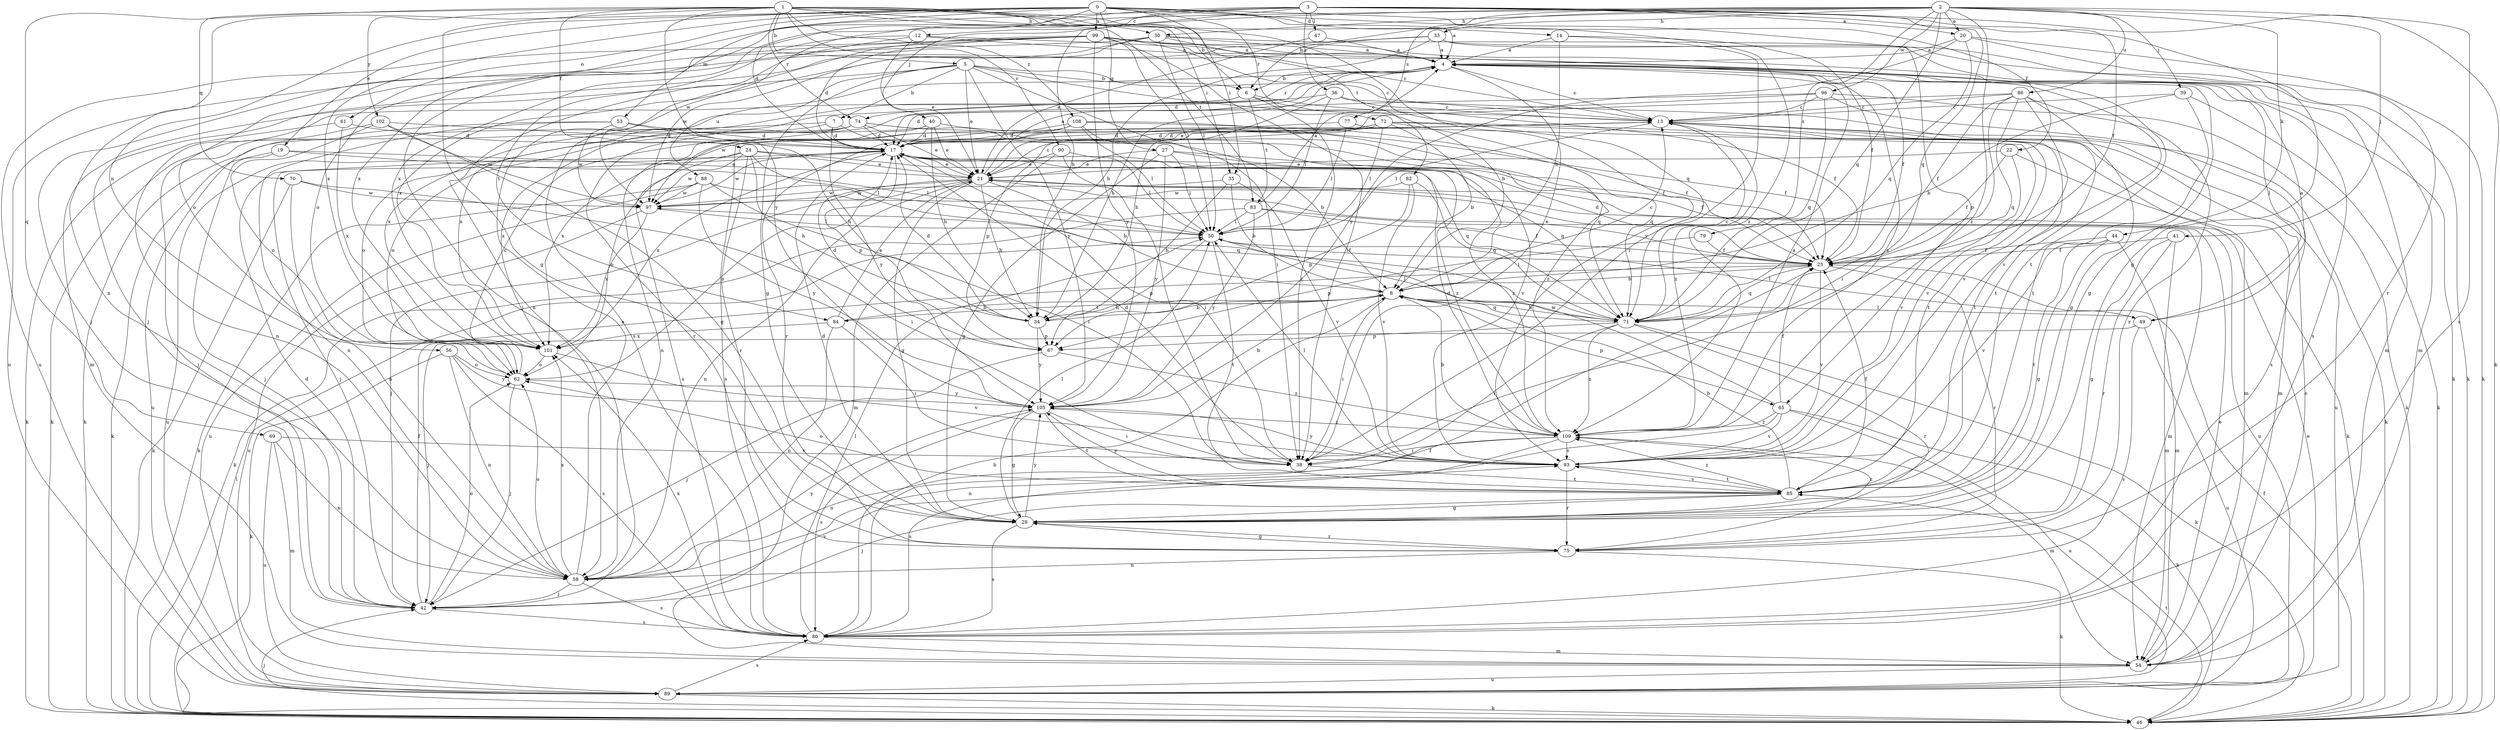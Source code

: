 strict digraph  {
0;
1;
2;
3;
4;
5;
6;
7;
8;
12;
13;
14;
17;
19;
20;
21;
22;
24;
25;
27;
29;
30;
33;
34;
35;
36;
38;
39;
40;
41;
42;
44;
46;
47;
49;
50;
53;
54;
56;
58;
61;
62;
65;
67;
69;
70;
71;
72;
74;
75;
77;
79;
80;
82;
83;
84;
85;
86;
88;
89;
90;
93;
96;
97;
99;
101;
102;
105;
108;
109;
0 -> 4  [label=a];
0 -> 14  [label=d];
0 -> 17  [label=d];
0 -> 19  [label=e];
0 -> 22  [label=f];
0 -> 27  [label=g];
0 -> 35  [label=i];
0 -> 53  [label=m];
0 -> 56  [label=n];
0 -> 58  [label=n];
0 -> 61  [label=o];
0 -> 65  [label=p];
0 -> 72  [label=r];
0 -> 99  [label=x];
0 -> 101  [label=x];
1 -> 5  [label=b];
1 -> 6  [label=b];
1 -> 24  [label=f];
1 -> 29  [label=g];
1 -> 30  [label=h];
1 -> 35  [label=i];
1 -> 69  [label=q];
1 -> 70  [label=q];
1 -> 74  [label=r];
1 -> 82  [label=t];
1 -> 83  [label=t];
1 -> 90  [label=v];
1 -> 93  [label=v];
1 -> 102  [label=y];
1 -> 105  [label=y];
1 -> 108  [label=z];
1 -> 109  [label=z];
2 -> 6  [label=b];
2 -> 20  [label=e];
2 -> 30  [label=h];
2 -> 33  [label=h];
2 -> 39  [label=j];
2 -> 40  [label=j];
2 -> 41  [label=j];
2 -> 44  [label=k];
2 -> 71  [label=q];
2 -> 77  [label=s];
2 -> 79  [label=s];
2 -> 80  [label=s];
2 -> 86  [label=u];
2 -> 96  [label=w];
2 -> 101  [label=x];
2 -> 109  [label=z];
3 -> 12  [label=c];
3 -> 20  [label=e];
3 -> 25  [label=f];
3 -> 29  [label=g];
3 -> 34  [label=h];
3 -> 36  [label=i];
3 -> 42  [label=j];
3 -> 46  [label=k];
3 -> 47  [label=l];
3 -> 71  [label=q];
3 -> 97  [label=w];
3 -> 101  [label=x];
4 -> 6  [label=b];
4 -> 13  [label=c];
4 -> 17  [label=d];
4 -> 25  [label=f];
4 -> 29  [label=g];
4 -> 34  [label=h];
4 -> 38  [label=i];
4 -> 49  [label=l];
4 -> 74  [label=r];
4 -> 93  [label=v];
4 -> 109  [label=z];
5 -> 6  [label=b];
5 -> 7  [label=b];
5 -> 8  [label=b];
5 -> 13  [label=c];
5 -> 21  [label=e];
5 -> 29  [label=g];
5 -> 38  [label=i];
5 -> 54  [label=m];
5 -> 88  [label=u];
5 -> 105  [label=y];
6 -> 13  [label=c];
6 -> 25  [label=f];
6 -> 38  [label=i];
6 -> 58  [label=n];
6 -> 83  [label=t];
6 -> 101  [label=x];
7 -> 17  [label=d];
7 -> 89  [label=u];
7 -> 93  [label=v];
7 -> 101  [label=x];
7 -> 105  [label=y];
8 -> 13  [label=c];
8 -> 34  [label=h];
8 -> 38  [label=i];
8 -> 49  [label=l];
8 -> 65  [label=p];
8 -> 71  [label=q];
8 -> 84  [label=t];
12 -> 4  [label=a];
12 -> 21  [label=e];
12 -> 58  [label=n];
12 -> 80  [label=s];
12 -> 84  [label=t];
13 -> 17  [label=d];
13 -> 46  [label=k];
13 -> 50  [label=l];
13 -> 54  [label=m];
13 -> 85  [label=t];
13 -> 89  [label=u];
13 -> 101  [label=x];
13 -> 109  [label=z];
14 -> 4  [label=a];
14 -> 8  [label=b];
14 -> 25  [label=f];
14 -> 38  [label=i];
17 -> 21  [label=e];
17 -> 38  [label=i];
17 -> 42  [label=j];
17 -> 67  [label=p];
17 -> 71  [label=q];
17 -> 97  [label=w];
17 -> 101  [label=x];
17 -> 109  [label=z];
19 -> 21  [label=e];
19 -> 42  [label=j];
19 -> 46  [label=k];
19 -> 50  [label=l];
20 -> 4  [label=a];
20 -> 46  [label=k];
20 -> 71  [label=q];
20 -> 75  [label=r];
20 -> 105  [label=y];
21 -> 4  [label=a];
21 -> 8  [label=b];
21 -> 13  [label=c];
21 -> 29  [label=g];
21 -> 34  [label=h];
21 -> 42  [label=j];
21 -> 58  [label=n];
21 -> 62  [label=o];
21 -> 89  [label=u];
21 -> 97  [label=w];
22 -> 21  [label=e];
22 -> 25  [label=f];
22 -> 46  [label=k];
22 -> 93  [label=v];
24 -> 21  [label=e];
24 -> 34  [label=h];
24 -> 50  [label=l];
24 -> 62  [label=o];
24 -> 71  [label=q];
24 -> 75  [label=r];
24 -> 89  [label=u];
24 -> 97  [label=w];
25 -> 8  [label=b];
25 -> 17  [label=d];
25 -> 21  [label=e];
25 -> 71  [label=q];
25 -> 75  [label=r];
25 -> 93  [label=v];
27 -> 21  [label=e];
27 -> 25  [label=f];
27 -> 29  [label=g];
27 -> 50  [label=l];
27 -> 105  [label=y];
27 -> 109  [label=z];
29 -> 17  [label=d];
29 -> 50  [label=l];
29 -> 75  [label=r];
29 -> 80  [label=s];
29 -> 105  [label=y];
29 -> 109  [label=z];
30 -> 4  [label=a];
30 -> 13  [label=c];
30 -> 50  [label=l];
30 -> 54  [label=m];
30 -> 62  [label=o];
30 -> 89  [label=u];
30 -> 97  [label=w];
33 -> 4  [label=a];
33 -> 34  [label=h];
33 -> 42  [label=j];
33 -> 46  [label=k];
33 -> 54  [label=m];
33 -> 101  [label=x];
34 -> 8  [label=b];
34 -> 17  [label=d];
34 -> 67  [label=p];
34 -> 105  [label=y];
35 -> 8  [label=b];
35 -> 34  [label=h];
35 -> 93  [label=v];
35 -> 97  [label=w];
36 -> 13  [label=c];
36 -> 34  [label=h];
36 -> 50  [label=l];
36 -> 85  [label=t];
36 -> 101  [label=x];
38 -> 17  [label=d];
38 -> 85  [label=t];
39 -> 8  [label=b];
39 -> 13  [label=c];
39 -> 46  [label=k];
39 -> 85  [label=t];
40 -> 17  [label=d];
40 -> 21  [label=e];
40 -> 25  [label=f];
40 -> 34  [label=h];
40 -> 58  [label=n];
40 -> 62  [label=o];
41 -> 25  [label=f];
41 -> 29  [label=g];
41 -> 54  [label=m];
41 -> 75  [label=r];
42 -> 17  [label=d];
42 -> 25  [label=f];
42 -> 62  [label=o];
42 -> 80  [label=s];
42 -> 93  [label=v];
44 -> 25  [label=f];
44 -> 29  [label=g];
44 -> 54  [label=m];
44 -> 85  [label=t];
44 -> 93  [label=v];
46 -> 25  [label=f];
46 -> 42  [label=j];
46 -> 50  [label=l];
46 -> 85  [label=t];
47 -> 4  [label=a];
47 -> 21  [label=e];
49 -> 4  [label=a];
49 -> 42  [label=j];
49 -> 50  [label=l];
49 -> 80  [label=s];
49 -> 89  [label=u];
50 -> 25  [label=f];
50 -> 67  [label=p];
50 -> 85  [label=t];
53 -> 17  [label=d];
53 -> 34  [label=h];
53 -> 42  [label=j];
53 -> 58  [label=n];
53 -> 97  [label=w];
54 -> 13  [label=c];
54 -> 21  [label=e];
54 -> 89  [label=u];
56 -> 46  [label=k];
56 -> 58  [label=n];
56 -> 62  [label=o];
56 -> 80  [label=s];
56 -> 105  [label=y];
58 -> 4  [label=a];
58 -> 42  [label=j];
58 -> 62  [label=o];
58 -> 80  [label=s];
58 -> 101  [label=x];
58 -> 105  [label=y];
61 -> 17  [label=d];
61 -> 46  [label=k];
61 -> 101  [label=x];
62 -> 13  [label=c];
62 -> 42  [label=j];
62 -> 105  [label=y];
65 -> 25  [label=f];
65 -> 46  [label=k];
65 -> 58  [label=n];
65 -> 89  [label=u];
65 -> 93  [label=v];
65 -> 97  [label=w];
65 -> 109  [label=z];
67 -> 17  [label=d];
67 -> 42  [label=j];
67 -> 109  [label=z];
69 -> 54  [label=m];
69 -> 58  [label=n];
69 -> 89  [label=u];
69 -> 93  [label=v];
70 -> 38  [label=i];
70 -> 46  [label=k];
70 -> 58  [label=n];
70 -> 97  [label=w];
71 -> 8  [label=b];
71 -> 13  [label=c];
71 -> 38  [label=i];
71 -> 46  [label=k];
71 -> 50  [label=l];
71 -> 67  [label=p];
71 -> 75  [label=r];
71 -> 109  [label=z];
72 -> 8  [label=b];
72 -> 17  [label=d];
72 -> 50  [label=l];
72 -> 54  [label=m];
72 -> 67  [label=p];
72 -> 71  [label=q];
72 -> 80  [label=s];
72 -> 85  [label=t];
74 -> 17  [label=d];
74 -> 21  [label=e];
74 -> 25  [label=f];
74 -> 46  [label=k];
74 -> 62  [label=o];
74 -> 71  [label=q];
74 -> 75  [label=r];
75 -> 29  [label=g];
75 -> 46  [label=k];
75 -> 58  [label=n];
77 -> 17  [label=d];
77 -> 50  [label=l];
77 -> 93  [label=v];
79 -> 25  [label=f];
79 -> 67  [label=p];
80 -> 8  [label=b];
80 -> 25  [label=f];
80 -> 50  [label=l];
80 -> 54  [label=m];
80 -> 101  [label=x];
82 -> 67  [label=p];
82 -> 71  [label=q];
82 -> 93  [label=v];
82 -> 97  [label=w];
83 -> 4  [label=a];
83 -> 25  [label=f];
83 -> 46  [label=k];
83 -> 50  [label=l];
83 -> 54  [label=m];
83 -> 105  [label=y];
84 -> 8  [label=b];
84 -> 21  [label=e];
84 -> 38  [label=i];
84 -> 58  [label=n];
84 -> 101  [label=x];
85 -> 8  [label=b];
85 -> 25  [label=f];
85 -> 29  [label=g];
85 -> 42  [label=j];
85 -> 62  [label=o];
85 -> 93  [label=v];
85 -> 105  [label=y];
85 -> 109  [label=z];
86 -> 13  [label=c];
86 -> 21  [label=e];
86 -> 25  [label=f];
86 -> 29  [label=g];
86 -> 38  [label=i];
86 -> 71  [label=q];
86 -> 75  [label=r];
86 -> 93  [label=v];
88 -> 38  [label=i];
88 -> 46  [label=k];
88 -> 71  [label=q];
88 -> 89  [label=u];
88 -> 97  [label=w];
88 -> 105  [label=y];
89 -> 21  [label=e];
89 -> 46  [label=k];
89 -> 80  [label=s];
90 -> 21  [label=e];
90 -> 38  [label=i];
90 -> 50  [label=l];
90 -> 54  [label=m];
93 -> 50  [label=l];
93 -> 75  [label=r];
93 -> 85  [label=t];
93 -> 105  [label=y];
96 -> 13  [label=c];
96 -> 17  [label=d];
96 -> 46  [label=k];
96 -> 71  [label=q];
96 -> 80  [label=s];
96 -> 97  [label=w];
97 -> 50  [label=l];
97 -> 89  [label=u];
97 -> 101  [label=x];
99 -> 4  [label=a];
99 -> 17  [label=d];
99 -> 38  [label=i];
99 -> 42  [label=j];
99 -> 46  [label=k];
99 -> 50  [label=l];
99 -> 62  [label=o];
99 -> 71  [label=q];
99 -> 80  [label=s];
99 -> 85  [label=t];
99 -> 89  [label=u];
99 -> 105  [label=y];
101 -> 62  [label=o];
101 -> 93  [label=v];
102 -> 17  [label=d];
102 -> 29  [label=g];
102 -> 46  [label=k];
102 -> 62  [label=o];
102 -> 97  [label=w];
105 -> 8  [label=b];
105 -> 29  [label=g];
105 -> 38  [label=i];
105 -> 80  [label=s];
105 -> 85  [label=t];
105 -> 109  [label=z];
108 -> 8  [label=b];
108 -> 17  [label=d];
108 -> 25  [label=f];
108 -> 50  [label=l];
108 -> 75  [label=r];
108 -> 80  [label=s];
108 -> 109  [label=z];
109 -> 4  [label=a];
109 -> 8  [label=b];
109 -> 17  [label=d];
109 -> 38  [label=i];
109 -> 54  [label=m];
109 -> 58  [label=n];
109 -> 80  [label=s];
109 -> 93  [label=v];
}
